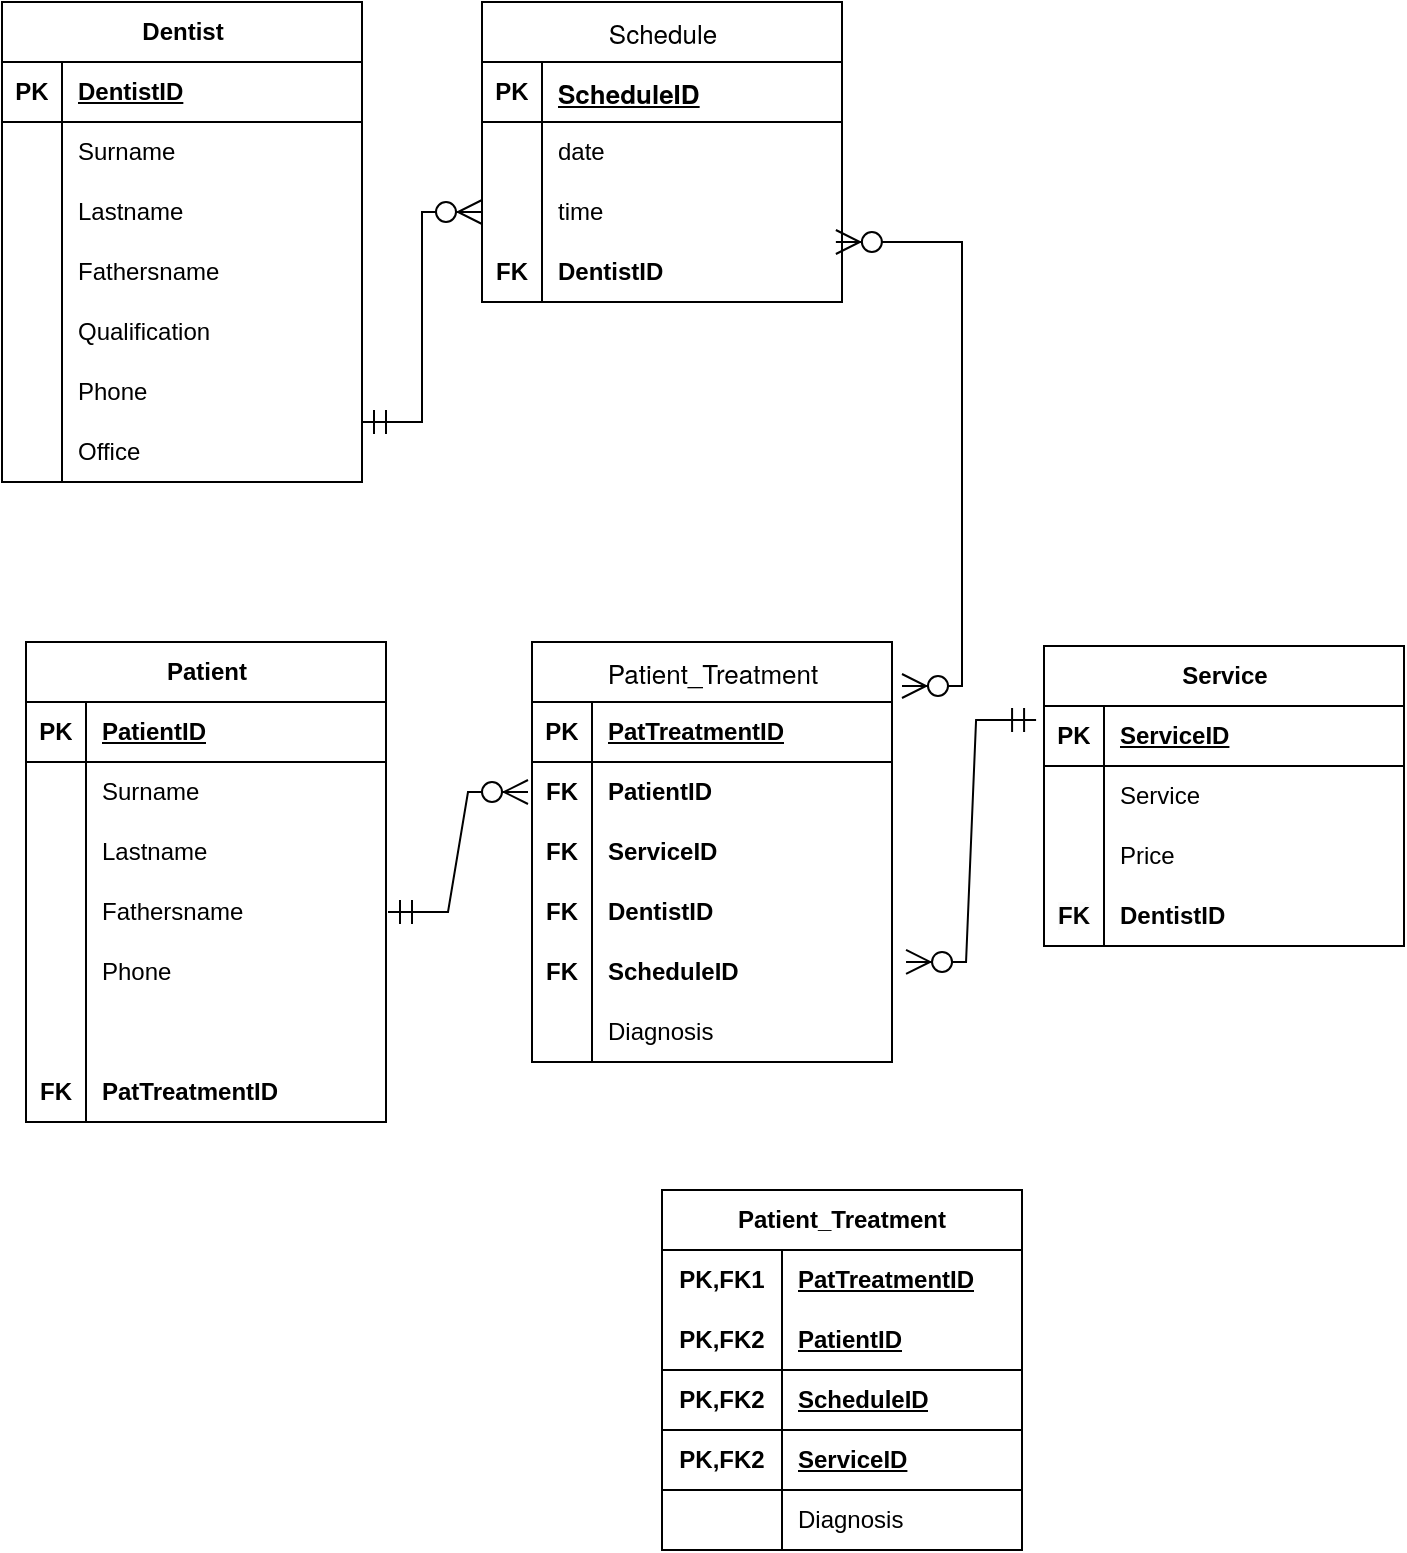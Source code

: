 <mxfile version="22.0.4" type="github">
  <diagram name="Страница — 1" id="Ebe-Ahr33CRT_PgTMFy0">
    <mxGraphModel dx="693" dy="837" grid="1" gridSize="10" guides="1" tooltips="1" connect="1" arrows="1" fold="1" page="1" pageScale="1" pageWidth="827" pageHeight="1169" math="0" shadow="0">
      <root>
        <mxCell id="0" />
        <mxCell id="1" parent="0" />
        <mxCell id="jtvcUQ_HXfBzTK0CQFtb-1" value="Dentist" style="shape=table;startSize=30;container=1;collapsible=1;childLayout=tableLayout;fixedRows=1;rowLines=0;fontStyle=1;align=center;resizeLast=1;html=1;" vertex="1" parent="1">
          <mxGeometry x="50" y="40" width="180" height="240" as="geometry" />
        </mxCell>
        <mxCell id="jtvcUQ_HXfBzTK0CQFtb-2" value="" style="shape=tableRow;horizontal=0;startSize=0;swimlaneHead=0;swimlaneBody=0;fillColor=none;collapsible=0;dropTarget=0;points=[[0,0.5],[1,0.5]];portConstraint=eastwest;top=0;left=0;right=0;bottom=1;" vertex="1" parent="jtvcUQ_HXfBzTK0CQFtb-1">
          <mxGeometry y="30" width="180" height="30" as="geometry" />
        </mxCell>
        <mxCell id="jtvcUQ_HXfBzTK0CQFtb-3" value="PK" style="shape=partialRectangle;connectable=0;fillColor=none;top=0;left=0;bottom=0;right=0;fontStyle=1;overflow=hidden;whiteSpace=wrap;html=1;" vertex="1" parent="jtvcUQ_HXfBzTK0CQFtb-2">
          <mxGeometry width="30" height="30" as="geometry">
            <mxRectangle width="30" height="30" as="alternateBounds" />
          </mxGeometry>
        </mxCell>
        <mxCell id="jtvcUQ_HXfBzTK0CQFtb-4" value="DentistID" style="shape=partialRectangle;connectable=0;fillColor=none;top=0;left=0;bottom=0;right=0;align=left;spacingLeft=6;fontStyle=5;overflow=hidden;whiteSpace=wrap;html=1;" vertex="1" parent="jtvcUQ_HXfBzTK0CQFtb-2">
          <mxGeometry x="30" width="150" height="30" as="geometry">
            <mxRectangle width="150" height="30" as="alternateBounds" />
          </mxGeometry>
        </mxCell>
        <mxCell id="jtvcUQ_HXfBzTK0CQFtb-5" value="" style="shape=tableRow;horizontal=0;startSize=0;swimlaneHead=0;swimlaneBody=0;fillColor=none;collapsible=0;dropTarget=0;points=[[0,0.5],[1,0.5]];portConstraint=eastwest;top=0;left=0;right=0;bottom=0;" vertex="1" parent="jtvcUQ_HXfBzTK0CQFtb-1">
          <mxGeometry y="60" width="180" height="30" as="geometry" />
        </mxCell>
        <mxCell id="jtvcUQ_HXfBzTK0CQFtb-6" value="" style="shape=partialRectangle;connectable=0;fillColor=none;top=0;left=0;bottom=0;right=0;editable=1;overflow=hidden;whiteSpace=wrap;html=1;" vertex="1" parent="jtvcUQ_HXfBzTK0CQFtb-5">
          <mxGeometry width="30" height="30" as="geometry">
            <mxRectangle width="30" height="30" as="alternateBounds" />
          </mxGeometry>
        </mxCell>
        <mxCell id="jtvcUQ_HXfBzTK0CQFtb-7" value="Surname" style="shape=partialRectangle;connectable=0;fillColor=none;top=0;left=0;bottom=0;right=0;align=left;spacingLeft=6;overflow=hidden;whiteSpace=wrap;html=1;" vertex="1" parent="jtvcUQ_HXfBzTK0CQFtb-5">
          <mxGeometry x="30" width="150" height="30" as="geometry">
            <mxRectangle width="150" height="30" as="alternateBounds" />
          </mxGeometry>
        </mxCell>
        <mxCell id="jtvcUQ_HXfBzTK0CQFtb-8" value="" style="shape=tableRow;horizontal=0;startSize=0;swimlaneHead=0;swimlaneBody=0;fillColor=none;collapsible=0;dropTarget=0;points=[[0,0.5],[1,0.5]];portConstraint=eastwest;top=0;left=0;right=0;bottom=0;" vertex="1" parent="jtvcUQ_HXfBzTK0CQFtb-1">
          <mxGeometry y="90" width="180" height="30" as="geometry" />
        </mxCell>
        <mxCell id="jtvcUQ_HXfBzTK0CQFtb-9" value="" style="shape=partialRectangle;connectable=0;fillColor=none;top=0;left=0;bottom=0;right=0;editable=1;overflow=hidden;whiteSpace=wrap;html=1;" vertex="1" parent="jtvcUQ_HXfBzTK0CQFtb-8">
          <mxGeometry width="30" height="30" as="geometry">
            <mxRectangle width="30" height="30" as="alternateBounds" />
          </mxGeometry>
        </mxCell>
        <mxCell id="jtvcUQ_HXfBzTK0CQFtb-10" value="Lastname" style="shape=partialRectangle;connectable=0;fillColor=none;top=0;left=0;bottom=0;right=0;align=left;spacingLeft=6;overflow=hidden;whiteSpace=wrap;html=1;" vertex="1" parent="jtvcUQ_HXfBzTK0CQFtb-8">
          <mxGeometry x="30" width="150" height="30" as="geometry">
            <mxRectangle width="150" height="30" as="alternateBounds" />
          </mxGeometry>
        </mxCell>
        <mxCell id="jtvcUQ_HXfBzTK0CQFtb-11" value="" style="shape=tableRow;horizontal=0;startSize=0;swimlaneHead=0;swimlaneBody=0;fillColor=none;collapsible=0;dropTarget=0;points=[[0,0.5],[1,0.5]];portConstraint=eastwest;top=0;left=0;right=0;bottom=0;" vertex="1" parent="jtvcUQ_HXfBzTK0CQFtb-1">
          <mxGeometry y="120" width="180" height="30" as="geometry" />
        </mxCell>
        <mxCell id="jtvcUQ_HXfBzTK0CQFtb-12" value="" style="shape=partialRectangle;connectable=0;fillColor=none;top=0;left=0;bottom=0;right=0;editable=1;overflow=hidden;whiteSpace=wrap;html=1;" vertex="1" parent="jtvcUQ_HXfBzTK0CQFtb-11">
          <mxGeometry width="30" height="30" as="geometry">
            <mxRectangle width="30" height="30" as="alternateBounds" />
          </mxGeometry>
        </mxCell>
        <mxCell id="jtvcUQ_HXfBzTK0CQFtb-13" value="Fathersname" style="shape=partialRectangle;connectable=0;fillColor=none;top=0;left=0;bottom=0;right=0;align=left;spacingLeft=6;overflow=hidden;whiteSpace=wrap;html=1;" vertex="1" parent="jtvcUQ_HXfBzTK0CQFtb-11">
          <mxGeometry x="30" width="150" height="30" as="geometry">
            <mxRectangle width="150" height="30" as="alternateBounds" />
          </mxGeometry>
        </mxCell>
        <mxCell id="jtvcUQ_HXfBzTK0CQFtb-14" value="" style="shape=tableRow;horizontal=0;startSize=0;swimlaneHead=0;swimlaneBody=0;fillColor=none;collapsible=0;dropTarget=0;points=[[0,0.5],[1,0.5]];portConstraint=eastwest;top=0;left=0;right=0;bottom=0;" vertex="1" parent="jtvcUQ_HXfBzTK0CQFtb-1">
          <mxGeometry y="150" width="180" height="30" as="geometry" />
        </mxCell>
        <mxCell id="jtvcUQ_HXfBzTK0CQFtb-15" value="" style="shape=partialRectangle;connectable=0;fillColor=none;top=0;left=0;bottom=0;right=0;editable=1;overflow=hidden;whiteSpace=wrap;html=1;" vertex="1" parent="jtvcUQ_HXfBzTK0CQFtb-14">
          <mxGeometry width="30" height="30" as="geometry">
            <mxRectangle width="30" height="30" as="alternateBounds" />
          </mxGeometry>
        </mxCell>
        <mxCell id="jtvcUQ_HXfBzTK0CQFtb-16" value="Qualification" style="shape=partialRectangle;connectable=0;fillColor=none;top=0;left=0;bottom=0;right=0;align=left;spacingLeft=6;overflow=hidden;whiteSpace=wrap;html=1;" vertex="1" parent="jtvcUQ_HXfBzTK0CQFtb-14">
          <mxGeometry x="30" width="150" height="30" as="geometry">
            <mxRectangle width="150" height="30" as="alternateBounds" />
          </mxGeometry>
        </mxCell>
        <mxCell id="jtvcUQ_HXfBzTK0CQFtb-33" value="" style="shape=tableRow;horizontal=0;startSize=0;swimlaneHead=0;swimlaneBody=0;fillColor=none;collapsible=0;dropTarget=0;points=[[0,0.5],[1,0.5]];portConstraint=eastwest;top=0;left=0;right=0;bottom=0;" vertex="1" parent="jtvcUQ_HXfBzTK0CQFtb-1">
          <mxGeometry y="180" width="180" height="30" as="geometry" />
        </mxCell>
        <mxCell id="jtvcUQ_HXfBzTK0CQFtb-34" value="" style="shape=partialRectangle;connectable=0;fillColor=none;top=0;left=0;bottom=0;right=0;editable=1;overflow=hidden;whiteSpace=wrap;html=1;" vertex="1" parent="jtvcUQ_HXfBzTK0CQFtb-33">
          <mxGeometry width="30" height="30" as="geometry">
            <mxRectangle width="30" height="30" as="alternateBounds" />
          </mxGeometry>
        </mxCell>
        <mxCell id="jtvcUQ_HXfBzTK0CQFtb-35" value="Phone" style="shape=partialRectangle;connectable=0;fillColor=none;top=0;left=0;bottom=0;right=0;align=left;spacingLeft=6;overflow=hidden;whiteSpace=wrap;html=1;" vertex="1" parent="jtvcUQ_HXfBzTK0CQFtb-33">
          <mxGeometry x="30" width="150" height="30" as="geometry">
            <mxRectangle width="150" height="30" as="alternateBounds" />
          </mxGeometry>
        </mxCell>
        <mxCell id="jtvcUQ_HXfBzTK0CQFtb-49" value="" style="shape=tableRow;horizontal=0;startSize=0;swimlaneHead=0;swimlaneBody=0;fillColor=none;collapsible=0;dropTarget=0;points=[[0,0.5],[1,0.5]];portConstraint=eastwest;top=0;left=0;right=0;bottom=0;" vertex="1" parent="jtvcUQ_HXfBzTK0CQFtb-1">
          <mxGeometry y="210" width="180" height="30" as="geometry" />
        </mxCell>
        <mxCell id="jtvcUQ_HXfBzTK0CQFtb-50" value="" style="shape=partialRectangle;connectable=0;fillColor=none;top=0;left=0;bottom=0;right=0;editable=1;overflow=hidden;whiteSpace=wrap;html=1;" vertex="1" parent="jtvcUQ_HXfBzTK0CQFtb-49">
          <mxGeometry width="30" height="30" as="geometry">
            <mxRectangle width="30" height="30" as="alternateBounds" />
          </mxGeometry>
        </mxCell>
        <mxCell id="jtvcUQ_HXfBzTK0CQFtb-51" value="Office" style="shape=partialRectangle;connectable=0;fillColor=none;top=0;left=0;bottom=0;right=0;align=left;spacingLeft=6;overflow=hidden;whiteSpace=wrap;html=1;" vertex="1" parent="jtvcUQ_HXfBzTK0CQFtb-49">
          <mxGeometry x="30" width="150" height="30" as="geometry">
            <mxRectangle width="150" height="30" as="alternateBounds" />
          </mxGeometry>
        </mxCell>
        <mxCell id="jtvcUQ_HXfBzTK0CQFtb-52" value="Patient" style="shape=table;startSize=30;container=1;collapsible=1;childLayout=tableLayout;fixedRows=1;rowLines=0;fontStyle=1;align=center;resizeLast=1;html=1;" vertex="1" parent="1">
          <mxGeometry x="62" y="360" width="180" height="240" as="geometry" />
        </mxCell>
        <mxCell id="jtvcUQ_HXfBzTK0CQFtb-53" value="" style="shape=tableRow;horizontal=0;startSize=0;swimlaneHead=0;swimlaneBody=0;fillColor=none;collapsible=0;dropTarget=0;points=[[0,0.5],[1,0.5]];portConstraint=eastwest;top=0;left=0;right=0;bottom=1;" vertex="1" parent="jtvcUQ_HXfBzTK0CQFtb-52">
          <mxGeometry y="30" width="180" height="30" as="geometry" />
        </mxCell>
        <mxCell id="jtvcUQ_HXfBzTK0CQFtb-54" value="PK" style="shape=partialRectangle;connectable=0;fillColor=none;top=0;left=0;bottom=0;right=0;fontStyle=1;overflow=hidden;whiteSpace=wrap;html=1;" vertex="1" parent="jtvcUQ_HXfBzTK0CQFtb-53">
          <mxGeometry width="30" height="30" as="geometry">
            <mxRectangle width="30" height="30" as="alternateBounds" />
          </mxGeometry>
        </mxCell>
        <mxCell id="jtvcUQ_HXfBzTK0CQFtb-55" value="PatientID" style="shape=partialRectangle;connectable=0;fillColor=none;top=0;left=0;bottom=0;right=0;align=left;spacingLeft=6;fontStyle=5;overflow=hidden;whiteSpace=wrap;html=1;" vertex="1" parent="jtvcUQ_HXfBzTK0CQFtb-53">
          <mxGeometry x="30" width="150" height="30" as="geometry">
            <mxRectangle width="150" height="30" as="alternateBounds" />
          </mxGeometry>
        </mxCell>
        <mxCell id="jtvcUQ_HXfBzTK0CQFtb-56" value="" style="shape=tableRow;horizontal=0;startSize=0;swimlaneHead=0;swimlaneBody=0;fillColor=none;collapsible=0;dropTarget=0;points=[[0,0.5],[1,0.5]];portConstraint=eastwest;top=0;left=0;right=0;bottom=0;" vertex="1" parent="jtvcUQ_HXfBzTK0CQFtb-52">
          <mxGeometry y="60" width="180" height="30" as="geometry" />
        </mxCell>
        <mxCell id="jtvcUQ_HXfBzTK0CQFtb-57" value="" style="shape=partialRectangle;connectable=0;fillColor=none;top=0;left=0;bottom=0;right=0;editable=1;overflow=hidden;whiteSpace=wrap;html=1;" vertex="1" parent="jtvcUQ_HXfBzTK0CQFtb-56">
          <mxGeometry width="30" height="30" as="geometry">
            <mxRectangle width="30" height="30" as="alternateBounds" />
          </mxGeometry>
        </mxCell>
        <mxCell id="jtvcUQ_HXfBzTK0CQFtb-58" value="Surname" style="shape=partialRectangle;connectable=0;fillColor=none;top=0;left=0;bottom=0;right=0;align=left;spacingLeft=6;overflow=hidden;whiteSpace=wrap;html=1;" vertex="1" parent="jtvcUQ_HXfBzTK0CQFtb-56">
          <mxGeometry x="30" width="150" height="30" as="geometry">
            <mxRectangle width="150" height="30" as="alternateBounds" />
          </mxGeometry>
        </mxCell>
        <mxCell id="jtvcUQ_HXfBzTK0CQFtb-59" value="" style="shape=tableRow;horizontal=0;startSize=0;swimlaneHead=0;swimlaneBody=0;fillColor=none;collapsible=0;dropTarget=0;points=[[0,0.5],[1,0.5]];portConstraint=eastwest;top=0;left=0;right=0;bottom=0;" vertex="1" parent="jtvcUQ_HXfBzTK0CQFtb-52">
          <mxGeometry y="90" width="180" height="30" as="geometry" />
        </mxCell>
        <mxCell id="jtvcUQ_HXfBzTK0CQFtb-60" value="" style="shape=partialRectangle;connectable=0;fillColor=none;top=0;left=0;bottom=0;right=0;editable=1;overflow=hidden;whiteSpace=wrap;html=1;" vertex="1" parent="jtvcUQ_HXfBzTK0CQFtb-59">
          <mxGeometry width="30" height="30" as="geometry">
            <mxRectangle width="30" height="30" as="alternateBounds" />
          </mxGeometry>
        </mxCell>
        <mxCell id="jtvcUQ_HXfBzTK0CQFtb-61" value="Lastname" style="shape=partialRectangle;connectable=0;fillColor=none;top=0;left=0;bottom=0;right=0;align=left;spacingLeft=6;overflow=hidden;whiteSpace=wrap;html=1;" vertex="1" parent="jtvcUQ_HXfBzTK0CQFtb-59">
          <mxGeometry x="30" width="150" height="30" as="geometry">
            <mxRectangle width="150" height="30" as="alternateBounds" />
          </mxGeometry>
        </mxCell>
        <mxCell id="jtvcUQ_HXfBzTK0CQFtb-62" value="" style="shape=tableRow;horizontal=0;startSize=0;swimlaneHead=0;swimlaneBody=0;fillColor=none;collapsible=0;dropTarget=0;points=[[0,0.5],[1,0.5]];portConstraint=eastwest;top=0;left=0;right=0;bottom=0;" vertex="1" parent="jtvcUQ_HXfBzTK0CQFtb-52">
          <mxGeometry y="120" width="180" height="30" as="geometry" />
        </mxCell>
        <mxCell id="jtvcUQ_HXfBzTK0CQFtb-63" value="" style="shape=partialRectangle;connectable=0;fillColor=none;top=0;left=0;bottom=0;right=0;editable=1;overflow=hidden;whiteSpace=wrap;html=1;" vertex="1" parent="jtvcUQ_HXfBzTK0CQFtb-62">
          <mxGeometry width="30" height="30" as="geometry">
            <mxRectangle width="30" height="30" as="alternateBounds" />
          </mxGeometry>
        </mxCell>
        <mxCell id="jtvcUQ_HXfBzTK0CQFtb-64" value="Fathersname" style="shape=partialRectangle;connectable=0;fillColor=none;top=0;left=0;bottom=0;right=0;align=left;spacingLeft=6;overflow=hidden;whiteSpace=wrap;html=1;" vertex="1" parent="jtvcUQ_HXfBzTK0CQFtb-62">
          <mxGeometry x="30" width="150" height="30" as="geometry">
            <mxRectangle width="150" height="30" as="alternateBounds" />
          </mxGeometry>
        </mxCell>
        <mxCell id="jtvcUQ_HXfBzTK0CQFtb-66" value="" style="shape=tableRow;horizontal=0;startSize=0;swimlaneHead=0;swimlaneBody=0;fillColor=none;collapsible=0;dropTarget=0;points=[[0,0.5],[1,0.5]];portConstraint=eastwest;top=0;left=0;right=0;bottom=0;" vertex="1" parent="jtvcUQ_HXfBzTK0CQFtb-52">
          <mxGeometry y="150" width="180" height="30" as="geometry" />
        </mxCell>
        <mxCell id="jtvcUQ_HXfBzTK0CQFtb-67" value="" style="shape=partialRectangle;connectable=0;fillColor=none;top=0;left=0;bottom=0;right=0;editable=1;overflow=hidden;whiteSpace=wrap;html=1;" vertex="1" parent="jtvcUQ_HXfBzTK0CQFtb-66">
          <mxGeometry width="30" height="30" as="geometry">
            <mxRectangle width="30" height="30" as="alternateBounds" />
          </mxGeometry>
        </mxCell>
        <mxCell id="jtvcUQ_HXfBzTK0CQFtb-68" value="Phone" style="shape=partialRectangle;connectable=0;fillColor=none;top=0;left=0;bottom=0;right=0;align=left;spacingLeft=6;overflow=hidden;whiteSpace=wrap;html=1;" vertex="1" parent="jtvcUQ_HXfBzTK0CQFtb-66">
          <mxGeometry x="30" width="150" height="30" as="geometry">
            <mxRectangle width="150" height="30" as="alternateBounds" />
          </mxGeometry>
        </mxCell>
        <mxCell id="jtvcUQ_HXfBzTK0CQFtb-69" value="" style="shape=tableRow;horizontal=0;startSize=0;swimlaneHead=0;swimlaneBody=0;fillColor=none;collapsible=0;dropTarget=0;points=[[0,0.5],[1,0.5]];portConstraint=eastwest;top=0;left=0;right=0;bottom=0;" vertex="1" parent="jtvcUQ_HXfBzTK0CQFtb-52">
          <mxGeometry y="180" width="180" height="30" as="geometry" />
        </mxCell>
        <mxCell id="jtvcUQ_HXfBzTK0CQFtb-70" value="" style="shape=partialRectangle;connectable=0;fillColor=none;top=0;left=0;bottom=0;right=0;editable=1;overflow=hidden;whiteSpace=wrap;html=1;fontStyle=1" vertex="1" parent="jtvcUQ_HXfBzTK0CQFtb-69">
          <mxGeometry width="30" height="30" as="geometry">
            <mxRectangle width="30" height="30" as="alternateBounds" />
          </mxGeometry>
        </mxCell>
        <mxCell id="jtvcUQ_HXfBzTK0CQFtb-71" value="" style="shape=partialRectangle;connectable=0;fillColor=none;top=0;left=0;bottom=0;right=0;align=left;spacingLeft=6;overflow=hidden;whiteSpace=wrap;html=1;fontStyle=0" vertex="1" parent="jtvcUQ_HXfBzTK0CQFtb-69">
          <mxGeometry x="30" width="150" height="30" as="geometry">
            <mxRectangle width="150" height="30" as="alternateBounds" />
          </mxGeometry>
        </mxCell>
        <mxCell id="jtvcUQ_HXfBzTK0CQFtb-116" value="" style="shape=tableRow;horizontal=0;startSize=0;swimlaneHead=0;swimlaneBody=0;fillColor=none;collapsible=0;dropTarget=0;points=[[0,0.5],[1,0.5]];portConstraint=eastwest;top=0;left=0;right=0;bottom=0;" vertex="1" parent="jtvcUQ_HXfBzTK0CQFtb-52">
          <mxGeometry y="210" width="180" height="30" as="geometry" />
        </mxCell>
        <mxCell id="jtvcUQ_HXfBzTK0CQFtb-117" value="FK" style="shape=partialRectangle;connectable=0;fillColor=none;top=0;left=0;bottom=0;right=0;editable=1;overflow=hidden;whiteSpace=wrap;html=1;fontStyle=1" vertex="1" parent="jtvcUQ_HXfBzTK0CQFtb-116">
          <mxGeometry width="30" height="30" as="geometry">
            <mxRectangle width="30" height="30" as="alternateBounds" />
          </mxGeometry>
        </mxCell>
        <mxCell id="jtvcUQ_HXfBzTK0CQFtb-118" value="PatTreatmentID" style="shape=partialRectangle;connectable=0;fillColor=none;top=0;left=0;bottom=0;right=0;align=left;spacingLeft=6;overflow=hidden;whiteSpace=wrap;html=1;fontStyle=1" vertex="1" parent="jtvcUQ_HXfBzTK0CQFtb-116">
          <mxGeometry x="30" width="150" height="30" as="geometry">
            <mxRectangle width="150" height="30" as="alternateBounds" />
          </mxGeometry>
        </mxCell>
        <mxCell id="jtvcUQ_HXfBzTK0CQFtb-36" value="&lt;p style=&quot;margin: 0px; font-weight: normal; font-stretch: normal; font-size: 13px; line-height: normal; font-family: &amp;quot;Helvetica Neue&amp;quot;;&quot;&gt;Schedule&lt;/p&gt;" style="shape=table;startSize=30;container=1;collapsible=1;childLayout=tableLayout;fixedRows=1;rowLines=0;fontStyle=1;align=center;resizeLast=1;html=1;" vertex="1" parent="1">
          <mxGeometry x="290" y="40" width="180" height="150" as="geometry" />
        </mxCell>
        <mxCell id="jtvcUQ_HXfBzTK0CQFtb-37" value="" style="shape=tableRow;horizontal=0;startSize=0;swimlaneHead=0;swimlaneBody=0;fillColor=none;collapsible=0;dropTarget=0;points=[[0,0.5],[1,0.5]];portConstraint=eastwest;top=0;left=0;right=0;bottom=1;" vertex="1" parent="jtvcUQ_HXfBzTK0CQFtb-36">
          <mxGeometry y="30" width="180" height="30" as="geometry" />
        </mxCell>
        <mxCell id="jtvcUQ_HXfBzTK0CQFtb-38" value="PK" style="shape=partialRectangle;connectable=0;fillColor=none;top=0;left=0;bottom=0;right=0;fontStyle=1;overflow=hidden;whiteSpace=wrap;html=1;" vertex="1" parent="jtvcUQ_HXfBzTK0CQFtb-37">
          <mxGeometry width="30" height="30" as="geometry">
            <mxRectangle width="30" height="30" as="alternateBounds" />
          </mxGeometry>
        </mxCell>
        <mxCell id="jtvcUQ_HXfBzTK0CQFtb-39" value="&lt;p style=&quot;margin: 0px; font-stretch: normal; font-size: 13px; line-height: normal; font-family: &amp;quot;Helvetica Neue&amp;quot;;&quot;&gt;ScheduleID&lt;/p&gt;" style="shape=partialRectangle;connectable=0;fillColor=none;top=0;left=0;bottom=0;right=0;align=left;spacingLeft=6;fontStyle=5;overflow=hidden;whiteSpace=wrap;html=1;" vertex="1" parent="jtvcUQ_HXfBzTK0CQFtb-37">
          <mxGeometry x="30" width="150" height="30" as="geometry">
            <mxRectangle width="150" height="30" as="alternateBounds" />
          </mxGeometry>
        </mxCell>
        <mxCell id="jtvcUQ_HXfBzTK0CQFtb-40" value="" style="shape=tableRow;horizontal=0;startSize=0;swimlaneHead=0;swimlaneBody=0;fillColor=none;collapsible=0;dropTarget=0;points=[[0,0.5],[1,0.5]];portConstraint=eastwest;top=0;left=0;right=0;bottom=0;" vertex="1" parent="jtvcUQ_HXfBzTK0CQFtb-36">
          <mxGeometry y="60" width="180" height="30" as="geometry" />
        </mxCell>
        <mxCell id="jtvcUQ_HXfBzTK0CQFtb-41" value="" style="shape=partialRectangle;connectable=0;fillColor=none;top=0;left=0;bottom=0;right=0;editable=1;overflow=hidden;whiteSpace=wrap;html=1;" vertex="1" parent="jtvcUQ_HXfBzTK0CQFtb-40">
          <mxGeometry width="30" height="30" as="geometry">
            <mxRectangle width="30" height="30" as="alternateBounds" />
          </mxGeometry>
        </mxCell>
        <mxCell id="jtvcUQ_HXfBzTK0CQFtb-42" value="date" style="shape=partialRectangle;connectable=0;fillColor=none;top=0;left=0;bottom=0;right=0;align=left;spacingLeft=6;overflow=hidden;whiteSpace=wrap;html=1;" vertex="1" parent="jtvcUQ_HXfBzTK0CQFtb-40">
          <mxGeometry x="30" width="150" height="30" as="geometry">
            <mxRectangle width="150" height="30" as="alternateBounds" />
          </mxGeometry>
        </mxCell>
        <mxCell id="jtvcUQ_HXfBzTK0CQFtb-43" value="" style="shape=tableRow;horizontal=0;startSize=0;swimlaneHead=0;swimlaneBody=0;fillColor=none;collapsible=0;dropTarget=0;points=[[0,0.5],[1,0.5]];portConstraint=eastwest;top=0;left=0;right=0;bottom=0;" vertex="1" parent="jtvcUQ_HXfBzTK0CQFtb-36">
          <mxGeometry y="90" width="180" height="30" as="geometry" />
        </mxCell>
        <mxCell id="jtvcUQ_HXfBzTK0CQFtb-44" value="" style="shape=partialRectangle;connectable=0;fillColor=none;top=0;left=0;bottom=0;right=0;editable=1;overflow=hidden;whiteSpace=wrap;html=1;" vertex="1" parent="jtvcUQ_HXfBzTK0CQFtb-43">
          <mxGeometry width="30" height="30" as="geometry">
            <mxRectangle width="30" height="30" as="alternateBounds" />
          </mxGeometry>
        </mxCell>
        <mxCell id="jtvcUQ_HXfBzTK0CQFtb-45" value="time" style="shape=partialRectangle;connectable=0;fillColor=none;top=0;left=0;bottom=0;right=0;align=left;spacingLeft=6;overflow=hidden;whiteSpace=wrap;html=1;" vertex="1" parent="jtvcUQ_HXfBzTK0CQFtb-43">
          <mxGeometry x="30" width="150" height="30" as="geometry">
            <mxRectangle width="150" height="30" as="alternateBounds" />
          </mxGeometry>
        </mxCell>
        <mxCell id="jtvcUQ_HXfBzTK0CQFtb-46" value="" style="shape=tableRow;horizontal=0;startSize=0;swimlaneHead=0;swimlaneBody=0;fillColor=none;collapsible=0;dropTarget=0;points=[[0,0.5],[1,0.5]];portConstraint=eastwest;top=0;left=0;right=0;bottom=0;" vertex="1" parent="jtvcUQ_HXfBzTK0CQFtb-36">
          <mxGeometry y="120" width="180" height="30" as="geometry" />
        </mxCell>
        <mxCell id="jtvcUQ_HXfBzTK0CQFtb-47" value="FK" style="shape=partialRectangle;connectable=0;fillColor=none;top=0;left=0;bottom=0;right=0;editable=1;overflow=hidden;whiteSpace=wrap;html=1;fontStyle=1" vertex="1" parent="jtvcUQ_HXfBzTK0CQFtb-46">
          <mxGeometry width="30" height="30" as="geometry">
            <mxRectangle width="30" height="30" as="alternateBounds" />
          </mxGeometry>
        </mxCell>
        <mxCell id="jtvcUQ_HXfBzTK0CQFtb-48" value="DentistID" style="shape=partialRectangle;connectable=0;fillColor=none;top=0;left=0;bottom=0;right=0;align=left;spacingLeft=6;overflow=hidden;whiteSpace=wrap;html=1;fontStyle=1" vertex="1" parent="jtvcUQ_HXfBzTK0CQFtb-46">
          <mxGeometry x="30" width="150" height="30" as="geometry">
            <mxRectangle width="150" height="30" as="alternateBounds" />
          </mxGeometry>
        </mxCell>
        <mxCell id="jtvcUQ_HXfBzTK0CQFtb-81" value="&lt;p style=&quot;margin: 0px; font-weight: normal; font-stretch: normal; font-size: 13px; line-height: normal; font-family: &amp;quot;Helvetica Neue&amp;quot;;&quot;&gt;Patient_Treatment&lt;/p&gt;" style="shape=table;startSize=30;container=1;collapsible=1;childLayout=tableLayout;fixedRows=1;rowLines=0;fontStyle=1;align=center;resizeLast=1;html=1;" vertex="1" parent="1">
          <mxGeometry x="315" y="360" width="180" height="210" as="geometry" />
        </mxCell>
        <mxCell id="jtvcUQ_HXfBzTK0CQFtb-82" value="" style="shape=tableRow;horizontal=0;startSize=0;swimlaneHead=0;swimlaneBody=0;fillColor=none;collapsible=0;dropTarget=0;points=[[0,0.5],[1,0.5]];portConstraint=eastwest;top=0;left=0;right=0;bottom=1;" vertex="1" parent="jtvcUQ_HXfBzTK0CQFtb-81">
          <mxGeometry y="30" width="180" height="30" as="geometry" />
        </mxCell>
        <mxCell id="jtvcUQ_HXfBzTK0CQFtb-83" value="PK" style="shape=partialRectangle;connectable=0;fillColor=none;top=0;left=0;bottom=0;right=0;fontStyle=1;overflow=hidden;whiteSpace=wrap;html=1;" vertex="1" parent="jtvcUQ_HXfBzTK0CQFtb-82">
          <mxGeometry width="30" height="30" as="geometry">
            <mxRectangle width="30" height="30" as="alternateBounds" />
          </mxGeometry>
        </mxCell>
        <mxCell id="jtvcUQ_HXfBzTK0CQFtb-84" value="PatTreatmentID" style="shape=partialRectangle;connectable=0;fillColor=none;top=0;left=0;bottom=0;right=0;align=left;spacingLeft=6;fontStyle=5;overflow=hidden;whiteSpace=wrap;html=1;" vertex="1" parent="jtvcUQ_HXfBzTK0CQFtb-82">
          <mxGeometry x="30" width="150" height="30" as="geometry">
            <mxRectangle width="150" height="30" as="alternateBounds" />
          </mxGeometry>
        </mxCell>
        <mxCell id="jtvcUQ_HXfBzTK0CQFtb-85" value="" style="shape=tableRow;horizontal=0;startSize=0;swimlaneHead=0;swimlaneBody=0;fillColor=none;collapsible=0;dropTarget=0;points=[[0,0.5],[1,0.5]];portConstraint=eastwest;top=0;left=0;right=0;bottom=0;" vertex="1" parent="jtvcUQ_HXfBzTK0CQFtb-81">
          <mxGeometry y="60" width="180" height="30" as="geometry" />
        </mxCell>
        <mxCell id="jtvcUQ_HXfBzTK0CQFtb-86" value="FK" style="shape=partialRectangle;connectable=0;fillColor=none;top=0;left=0;bottom=0;right=0;editable=1;overflow=hidden;whiteSpace=wrap;html=1;fontStyle=1" vertex="1" parent="jtvcUQ_HXfBzTK0CQFtb-85">
          <mxGeometry width="30" height="30" as="geometry">
            <mxRectangle width="30" height="30" as="alternateBounds" />
          </mxGeometry>
        </mxCell>
        <mxCell id="jtvcUQ_HXfBzTK0CQFtb-87" value="PatientID" style="shape=partialRectangle;connectable=0;fillColor=none;top=0;left=0;bottom=0;right=0;align=left;spacingLeft=6;overflow=hidden;whiteSpace=wrap;html=1;fontStyle=1" vertex="1" parent="jtvcUQ_HXfBzTK0CQFtb-85">
          <mxGeometry x="30" width="150" height="30" as="geometry">
            <mxRectangle width="150" height="30" as="alternateBounds" />
          </mxGeometry>
        </mxCell>
        <mxCell id="jtvcUQ_HXfBzTK0CQFtb-88" value="" style="shape=tableRow;horizontal=0;startSize=0;swimlaneHead=0;swimlaneBody=0;fillColor=none;collapsible=0;dropTarget=0;points=[[0,0.5],[1,0.5]];portConstraint=eastwest;top=0;left=0;right=0;bottom=0;" vertex="1" parent="jtvcUQ_HXfBzTK0CQFtb-81">
          <mxGeometry y="90" width="180" height="30" as="geometry" />
        </mxCell>
        <mxCell id="jtvcUQ_HXfBzTK0CQFtb-89" value="FK" style="shape=partialRectangle;connectable=0;fillColor=none;top=0;left=0;bottom=0;right=0;editable=1;overflow=hidden;whiteSpace=wrap;html=1;fontStyle=1" vertex="1" parent="jtvcUQ_HXfBzTK0CQFtb-88">
          <mxGeometry width="30" height="30" as="geometry">
            <mxRectangle width="30" height="30" as="alternateBounds" />
          </mxGeometry>
        </mxCell>
        <mxCell id="jtvcUQ_HXfBzTK0CQFtb-90" value="ServiceID" style="shape=partialRectangle;connectable=0;fillColor=none;top=0;left=0;bottom=0;right=0;align=left;spacingLeft=6;overflow=hidden;whiteSpace=wrap;html=1;fontStyle=1" vertex="1" parent="jtvcUQ_HXfBzTK0CQFtb-88">
          <mxGeometry x="30" width="150" height="30" as="geometry">
            <mxRectangle width="150" height="30" as="alternateBounds" />
          </mxGeometry>
        </mxCell>
        <mxCell id="jtvcUQ_HXfBzTK0CQFtb-91" value="" style="shape=tableRow;horizontal=0;startSize=0;swimlaneHead=0;swimlaneBody=0;fillColor=none;collapsible=0;dropTarget=0;points=[[0,0.5],[1,0.5]];portConstraint=eastwest;top=0;left=0;right=0;bottom=0;" vertex="1" parent="jtvcUQ_HXfBzTK0CQFtb-81">
          <mxGeometry y="120" width="180" height="30" as="geometry" />
        </mxCell>
        <mxCell id="jtvcUQ_HXfBzTK0CQFtb-92" value="FK" style="shape=partialRectangle;connectable=0;fillColor=none;top=0;left=0;bottom=0;right=0;editable=1;overflow=hidden;whiteSpace=wrap;html=1;fontStyle=1" vertex="1" parent="jtvcUQ_HXfBzTK0CQFtb-91">
          <mxGeometry width="30" height="30" as="geometry">
            <mxRectangle width="30" height="30" as="alternateBounds" />
          </mxGeometry>
        </mxCell>
        <mxCell id="jtvcUQ_HXfBzTK0CQFtb-93" value="DentistID" style="shape=partialRectangle;connectable=0;fillColor=none;top=0;left=0;bottom=0;right=0;align=left;spacingLeft=6;overflow=hidden;whiteSpace=wrap;html=1;fontStyle=1" vertex="1" parent="jtvcUQ_HXfBzTK0CQFtb-91">
          <mxGeometry x="30" width="150" height="30" as="geometry">
            <mxRectangle width="150" height="30" as="alternateBounds" />
          </mxGeometry>
        </mxCell>
        <mxCell id="jtvcUQ_HXfBzTK0CQFtb-94" value="" style="shape=tableRow;horizontal=0;startSize=0;swimlaneHead=0;swimlaneBody=0;fillColor=none;collapsible=0;dropTarget=0;points=[[0,0.5],[1,0.5]];portConstraint=eastwest;top=0;left=0;right=0;bottom=0;" vertex="1" parent="jtvcUQ_HXfBzTK0CQFtb-81">
          <mxGeometry y="150" width="180" height="30" as="geometry" />
        </mxCell>
        <mxCell id="jtvcUQ_HXfBzTK0CQFtb-95" value="FK" style="shape=partialRectangle;connectable=0;fillColor=none;top=0;left=0;bottom=0;right=0;editable=1;overflow=hidden;whiteSpace=wrap;html=1;fontStyle=1" vertex="1" parent="jtvcUQ_HXfBzTK0CQFtb-94">
          <mxGeometry width="30" height="30" as="geometry">
            <mxRectangle width="30" height="30" as="alternateBounds" />
          </mxGeometry>
        </mxCell>
        <mxCell id="jtvcUQ_HXfBzTK0CQFtb-96" value="ScheduleID" style="shape=partialRectangle;connectable=0;fillColor=none;top=0;left=0;bottom=0;right=0;align=left;spacingLeft=6;overflow=hidden;whiteSpace=wrap;html=1;fontStyle=1" vertex="1" parent="jtvcUQ_HXfBzTK0CQFtb-94">
          <mxGeometry x="30" width="150" height="30" as="geometry">
            <mxRectangle width="150" height="30" as="alternateBounds" />
          </mxGeometry>
        </mxCell>
        <mxCell id="jtvcUQ_HXfBzTK0CQFtb-97" value="" style="shape=tableRow;horizontal=0;startSize=0;swimlaneHead=0;swimlaneBody=0;fillColor=none;collapsible=0;dropTarget=0;points=[[0,0.5],[1,0.5]];portConstraint=eastwest;top=0;left=0;right=0;bottom=0;" vertex="1" parent="jtvcUQ_HXfBzTK0CQFtb-81">
          <mxGeometry y="180" width="180" height="30" as="geometry" />
        </mxCell>
        <mxCell id="jtvcUQ_HXfBzTK0CQFtb-98" value="" style="shape=partialRectangle;connectable=0;fillColor=none;top=0;left=0;bottom=0;right=0;editable=1;overflow=hidden;whiteSpace=wrap;html=1;fontStyle=1" vertex="1" parent="jtvcUQ_HXfBzTK0CQFtb-97">
          <mxGeometry width="30" height="30" as="geometry">
            <mxRectangle width="30" height="30" as="alternateBounds" />
          </mxGeometry>
        </mxCell>
        <mxCell id="jtvcUQ_HXfBzTK0CQFtb-99" value="Diagnosis" style="shape=partialRectangle;connectable=0;fillColor=none;top=0;left=0;bottom=0;right=0;align=left;spacingLeft=6;overflow=hidden;whiteSpace=wrap;html=1;fontStyle=0" vertex="1" parent="jtvcUQ_HXfBzTK0CQFtb-97">
          <mxGeometry x="30" width="150" height="30" as="geometry">
            <mxRectangle width="150" height="30" as="alternateBounds" />
          </mxGeometry>
        </mxCell>
        <mxCell id="jtvcUQ_HXfBzTK0CQFtb-119" value="Patient_Treatment" style="shape=table;startSize=30;container=1;collapsible=1;childLayout=tableLayout;fixedRows=1;rowLines=0;fontStyle=1;align=center;resizeLast=1;html=1;whiteSpace=wrap;" vertex="1" parent="1">
          <mxGeometry x="380" y="634" width="180" height="180" as="geometry" />
        </mxCell>
        <mxCell id="jtvcUQ_HXfBzTK0CQFtb-120" value="" style="shape=tableRow;horizontal=0;startSize=0;swimlaneHead=0;swimlaneBody=0;fillColor=none;collapsible=0;dropTarget=0;points=[[0,0.5],[1,0.5]];portConstraint=eastwest;top=0;left=0;right=0;bottom=0;html=1;" vertex="1" parent="jtvcUQ_HXfBzTK0CQFtb-119">
          <mxGeometry y="30" width="180" height="30" as="geometry" />
        </mxCell>
        <mxCell id="jtvcUQ_HXfBzTK0CQFtb-121" value="PK,FK1" style="shape=partialRectangle;connectable=0;fillColor=none;top=0;left=0;bottom=0;right=0;fontStyle=1;overflow=hidden;html=1;whiteSpace=wrap;" vertex="1" parent="jtvcUQ_HXfBzTK0CQFtb-120">
          <mxGeometry width="60" height="30" as="geometry">
            <mxRectangle width="60" height="30" as="alternateBounds" />
          </mxGeometry>
        </mxCell>
        <mxCell id="jtvcUQ_HXfBzTK0CQFtb-122" value="PatTreatmentID" style="shape=partialRectangle;connectable=0;fillColor=none;top=0;left=0;bottom=0;right=0;align=left;spacingLeft=6;fontStyle=5;overflow=hidden;html=1;whiteSpace=wrap;" vertex="1" parent="jtvcUQ_HXfBzTK0CQFtb-120">
          <mxGeometry x="60" width="120" height="30" as="geometry">
            <mxRectangle width="120" height="30" as="alternateBounds" />
          </mxGeometry>
        </mxCell>
        <mxCell id="jtvcUQ_HXfBzTK0CQFtb-123" value="" style="shape=tableRow;horizontal=0;startSize=0;swimlaneHead=0;swimlaneBody=0;fillColor=none;collapsible=0;dropTarget=0;points=[[0,0.5],[1,0.5]];portConstraint=eastwest;top=0;left=0;right=0;bottom=1;html=1;" vertex="1" parent="jtvcUQ_HXfBzTK0CQFtb-119">
          <mxGeometry y="60" width="180" height="30" as="geometry" />
        </mxCell>
        <mxCell id="jtvcUQ_HXfBzTK0CQFtb-124" value="PK,FK2" style="shape=partialRectangle;connectable=0;fillColor=none;top=0;left=0;bottom=0;right=0;fontStyle=1;overflow=hidden;html=1;whiteSpace=wrap;" vertex="1" parent="jtvcUQ_HXfBzTK0CQFtb-123">
          <mxGeometry width="60" height="30" as="geometry">
            <mxRectangle width="60" height="30" as="alternateBounds" />
          </mxGeometry>
        </mxCell>
        <mxCell id="jtvcUQ_HXfBzTK0CQFtb-125" value="PatientID" style="shape=partialRectangle;connectable=0;fillColor=none;top=0;left=0;bottom=0;right=0;align=left;spacingLeft=6;fontStyle=5;overflow=hidden;html=1;whiteSpace=wrap;" vertex="1" parent="jtvcUQ_HXfBzTK0CQFtb-123">
          <mxGeometry x="60" width="120" height="30" as="geometry">
            <mxRectangle width="120" height="30" as="alternateBounds" />
          </mxGeometry>
        </mxCell>
        <mxCell id="jtvcUQ_HXfBzTK0CQFtb-132" value="" style="shape=tableRow;horizontal=0;startSize=0;swimlaneHead=0;swimlaneBody=0;fillColor=none;collapsible=0;dropTarget=0;points=[[0,0.5],[1,0.5]];portConstraint=eastwest;top=0;left=0;right=0;bottom=1;html=1;" vertex="1" parent="jtvcUQ_HXfBzTK0CQFtb-119">
          <mxGeometry y="90" width="180" height="30" as="geometry" />
        </mxCell>
        <mxCell id="jtvcUQ_HXfBzTK0CQFtb-133" value="PK,FK2" style="shape=partialRectangle;connectable=0;fillColor=none;top=0;left=0;bottom=0;right=0;fontStyle=1;overflow=hidden;html=1;whiteSpace=wrap;" vertex="1" parent="jtvcUQ_HXfBzTK0CQFtb-132">
          <mxGeometry width="60" height="30" as="geometry">
            <mxRectangle width="60" height="30" as="alternateBounds" />
          </mxGeometry>
        </mxCell>
        <mxCell id="jtvcUQ_HXfBzTK0CQFtb-134" value="ScheduleID" style="shape=partialRectangle;connectable=0;fillColor=none;top=0;left=0;bottom=0;right=0;align=left;spacingLeft=6;fontStyle=5;overflow=hidden;html=1;whiteSpace=wrap;" vertex="1" parent="jtvcUQ_HXfBzTK0CQFtb-132">
          <mxGeometry x="60" width="120" height="30" as="geometry">
            <mxRectangle width="120" height="30" as="alternateBounds" />
          </mxGeometry>
        </mxCell>
        <mxCell id="jtvcUQ_HXfBzTK0CQFtb-135" value="" style="shape=tableRow;horizontal=0;startSize=0;swimlaneHead=0;swimlaneBody=0;fillColor=none;collapsible=0;dropTarget=0;points=[[0,0.5],[1,0.5]];portConstraint=eastwest;top=0;left=0;right=0;bottom=1;html=1;" vertex="1" parent="jtvcUQ_HXfBzTK0CQFtb-119">
          <mxGeometry y="120" width="180" height="30" as="geometry" />
        </mxCell>
        <mxCell id="jtvcUQ_HXfBzTK0CQFtb-136" value="PK,FK2" style="shape=partialRectangle;connectable=0;fillColor=none;top=0;left=0;bottom=0;right=0;fontStyle=1;overflow=hidden;html=1;whiteSpace=wrap;" vertex="1" parent="jtvcUQ_HXfBzTK0CQFtb-135">
          <mxGeometry width="60" height="30" as="geometry">
            <mxRectangle width="60" height="30" as="alternateBounds" />
          </mxGeometry>
        </mxCell>
        <mxCell id="jtvcUQ_HXfBzTK0CQFtb-137" value="ServiceID" style="shape=partialRectangle;connectable=0;fillColor=none;top=0;left=0;bottom=0;right=0;align=left;spacingLeft=6;fontStyle=5;overflow=hidden;html=1;whiteSpace=wrap;" vertex="1" parent="jtvcUQ_HXfBzTK0CQFtb-135">
          <mxGeometry x="60" width="120" height="30" as="geometry">
            <mxRectangle width="120" height="30" as="alternateBounds" />
          </mxGeometry>
        </mxCell>
        <mxCell id="jtvcUQ_HXfBzTK0CQFtb-138" value="" style="shape=tableRow;horizontal=0;startSize=0;swimlaneHead=0;swimlaneBody=0;fillColor=none;collapsible=0;dropTarget=0;points=[[0,0.5],[1,0.5]];portConstraint=eastwest;top=0;left=0;right=0;bottom=0;html=1;" vertex="1" parent="jtvcUQ_HXfBzTK0CQFtb-119">
          <mxGeometry y="150" width="180" height="30" as="geometry" />
        </mxCell>
        <mxCell id="jtvcUQ_HXfBzTK0CQFtb-139" value="" style="shape=partialRectangle;connectable=0;fillColor=none;top=0;left=0;bottom=0;right=0;editable=1;overflow=hidden;html=1;whiteSpace=wrap;" vertex="1" parent="jtvcUQ_HXfBzTK0CQFtb-138">
          <mxGeometry width="60" height="30" as="geometry">
            <mxRectangle width="60" height="30" as="alternateBounds" />
          </mxGeometry>
        </mxCell>
        <mxCell id="jtvcUQ_HXfBzTK0CQFtb-140" value="Diagnosis" style="shape=partialRectangle;connectable=0;fillColor=none;top=0;left=0;bottom=0;right=0;align=left;spacingLeft=6;overflow=hidden;html=1;whiteSpace=wrap;" vertex="1" parent="jtvcUQ_HXfBzTK0CQFtb-138">
          <mxGeometry x="60" width="120" height="30" as="geometry">
            <mxRectangle width="120" height="30" as="alternateBounds" />
          </mxGeometry>
        </mxCell>
        <mxCell id="jtvcUQ_HXfBzTK0CQFtb-142" value="" style="edgeStyle=entityRelationEdgeStyle;fontSize=12;html=1;endArrow=ERzeroToMany;startArrow=ERmandOne;rounded=0;endSize=10;startSize=10;entryX=0;entryY=0.5;entryDx=0;entryDy=0;" edge="1" parent="1" target="jtvcUQ_HXfBzTK0CQFtb-43">
          <mxGeometry width="100" height="100" relative="1" as="geometry">
            <mxPoint x="230" y="250" as="sourcePoint" />
            <mxPoint x="330" y="150" as="targetPoint" />
            <Array as="points">
              <mxPoint x="190" y="240" />
            </Array>
          </mxGeometry>
        </mxCell>
        <mxCell id="jtvcUQ_HXfBzTK0CQFtb-143" value="" style="edgeStyle=entityRelationEdgeStyle;fontSize=12;html=1;endArrow=ERzeroToMany;startArrow=ERmandOne;rounded=0;endSize=10;startSize=10;exitX=-0.022;exitY=0.233;exitDx=0;exitDy=0;entryX=1.039;entryY=0.333;entryDx=0;entryDy=0;entryPerimeter=0;exitPerimeter=0;" edge="1" parent="1" source="jtvcUQ_HXfBzTK0CQFtb-104" target="jtvcUQ_HXfBzTK0CQFtb-94">
          <mxGeometry width="100" height="100" relative="1" as="geometry">
            <mxPoint x="350" y="315" as="sourcePoint" />
            <mxPoint x="490" y="310" as="targetPoint" />
            <Array as="points">
              <mxPoint x="310" y="305" />
              <mxPoint x="660" y="380" />
              <mxPoint x="600" y="380" />
              <mxPoint x="570" y="380" />
              <mxPoint x="550" y="260" />
              <mxPoint x="470" y="300" />
            </Array>
          </mxGeometry>
        </mxCell>
        <mxCell id="jtvcUQ_HXfBzTK0CQFtb-144" value="" style="edgeStyle=entityRelationEdgeStyle;fontSize=12;html=1;endArrow=ERzeroToMany;startArrow=ERmandOne;rounded=0;endSize=10;startSize=10;entryX=0;entryY=0.5;entryDx=0;entryDy=0;" edge="1" parent="1">
          <mxGeometry width="100" height="100" relative="1" as="geometry">
            <mxPoint x="243" y="495" as="sourcePoint" />
            <mxPoint x="313" y="435" as="targetPoint" />
            <Array as="points">
              <mxPoint x="203" y="485" />
              <mxPoint x="283" y="535" />
            </Array>
          </mxGeometry>
        </mxCell>
        <mxCell id="jtvcUQ_HXfBzTK0CQFtb-103" value="Service" style="shape=table;startSize=30;container=1;collapsible=1;childLayout=tableLayout;fixedRows=1;rowLines=0;fontStyle=1;align=center;resizeLast=1;html=1;" vertex="1" parent="1">
          <mxGeometry x="571" y="362" width="180" height="150" as="geometry" />
        </mxCell>
        <mxCell id="jtvcUQ_HXfBzTK0CQFtb-104" value="" style="shape=tableRow;horizontal=0;startSize=0;swimlaneHead=0;swimlaneBody=0;fillColor=none;collapsible=0;dropTarget=0;points=[[0,0.5],[1,0.5]];portConstraint=eastwest;top=0;left=0;right=0;bottom=1;" vertex="1" parent="jtvcUQ_HXfBzTK0CQFtb-103">
          <mxGeometry y="30" width="180" height="30" as="geometry" />
        </mxCell>
        <mxCell id="jtvcUQ_HXfBzTK0CQFtb-105" value="PK" style="shape=partialRectangle;connectable=0;fillColor=none;top=0;left=0;bottom=0;right=0;fontStyle=1;overflow=hidden;whiteSpace=wrap;html=1;" vertex="1" parent="jtvcUQ_HXfBzTK0CQFtb-104">
          <mxGeometry width="30" height="30" as="geometry">
            <mxRectangle width="30" height="30" as="alternateBounds" />
          </mxGeometry>
        </mxCell>
        <mxCell id="jtvcUQ_HXfBzTK0CQFtb-106" value="ServiceID" style="shape=partialRectangle;connectable=0;fillColor=none;top=0;left=0;bottom=0;right=0;align=left;spacingLeft=6;fontStyle=5;overflow=hidden;whiteSpace=wrap;html=1;" vertex="1" parent="jtvcUQ_HXfBzTK0CQFtb-104">
          <mxGeometry x="30" width="150" height="30" as="geometry">
            <mxRectangle width="150" height="30" as="alternateBounds" />
          </mxGeometry>
        </mxCell>
        <mxCell id="jtvcUQ_HXfBzTK0CQFtb-107" value="" style="shape=tableRow;horizontal=0;startSize=0;swimlaneHead=0;swimlaneBody=0;fillColor=none;collapsible=0;dropTarget=0;points=[[0,0.5],[1,0.5]];portConstraint=eastwest;top=0;left=0;right=0;bottom=0;" vertex="1" parent="jtvcUQ_HXfBzTK0CQFtb-103">
          <mxGeometry y="60" width="180" height="30" as="geometry" />
        </mxCell>
        <mxCell id="jtvcUQ_HXfBzTK0CQFtb-108" value="" style="shape=partialRectangle;connectable=0;fillColor=none;top=0;left=0;bottom=0;right=0;editable=1;overflow=hidden;whiteSpace=wrap;html=1;" vertex="1" parent="jtvcUQ_HXfBzTK0CQFtb-107">
          <mxGeometry width="30" height="30" as="geometry">
            <mxRectangle width="30" height="30" as="alternateBounds" />
          </mxGeometry>
        </mxCell>
        <mxCell id="jtvcUQ_HXfBzTK0CQFtb-109" value="Service" style="shape=partialRectangle;connectable=0;fillColor=none;top=0;left=0;bottom=0;right=0;align=left;spacingLeft=6;overflow=hidden;whiteSpace=wrap;html=1;" vertex="1" parent="jtvcUQ_HXfBzTK0CQFtb-107">
          <mxGeometry x="30" width="150" height="30" as="geometry">
            <mxRectangle width="150" height="30" as="alternateBounds" />
          </mxGeometry>
        </mxCell>
        <mxCell id="jtvcUQ_HXfBzTK0CQFtb-110" value="" style="shape=tableRow;horizontal=0;startSize=0;swimlaneHead=0;swimlaneBody=0;fillColor=none;collapsible=0;dropTarget=0;points=[[0,0.5],[1,0.5]];portConstraint=eastwest;top=0;left=0;right=0;bottom=0;" vertex="1" parent="jtvcUQ_HXfBzTK0CQFtb-103">
          <mxGeometry y="90" width="180" height="30" as="geometry" />
        </mxCell>
        <mxCell id="jtvcUQ_HXfBzTK0CQFtb-111" value="" style="shape=partialRectangle;connectable=0;fillColor=none;top=0;left=0;bottom=0;right=0;editable=1;overflow=hidden;whiteSpace=wrap;html=1;" vertex="1" parent="jtvcUQ_HXfBzTK0CQFtb-110">
          <mxGeometry width="30" height="30" as="geometry">
            <mxRectangle width="30" height="30" as="alternateBounds" />
          </mxGeometry>
        </mxCell>
        <mxCell id="jtvcUQ_HXfBzTK0CQFtb-112" value="Price" style="shape=partialRectangle;connectable=0;fillColor=none;top=0;left=0;bottom=0;right=0;align=left;spacingLeft=6;overflow=hidden;whiteSpace=wrap;html=1;" vertex="1" parent="jtvcUQ_HXfBzTK0CQFtb-110">
          <mxGeometry x="30" width="150" height="30" as="geometry">
            <mxRectangle width="150" height="30" as="alternateBounds" />
          </mxGeometry>
        </mxCell>
        <mxCell id="jtvcUQ_HXfBzTK0CQFtb-113" value="" style="shape=tableRow;horizontal=0;startSize=0;swimlaneHead=0;swimlaneBody=0;fillColor=none;collapsible=0;dropTarget=0;points=[[0,0.5],[1,0.5]];portConstraint=eastwest;top=0;left=0;right=0;bottom=0;" vertex="1" parent="jtvcUQ_HXfBzTK0CQFtb-103">
          <mxGeometry y="120" width="180" height="30" as="geometry" />
        </mxCell>
        <mxCell id="jtvcUQ_HXfBzTK0CQFtb-114" value="&lt;span style=&quot;caret-color: rgb(0, 0, 0); color: rgb(0, 0, 0); font-family: Helvetica; font-size: 12px; font-style: normal; font-variant-caps: normal; font-weight: bold; letter-spacing: normal; text-align: center; text-indent: 0px; text-transform: none; word-spacing: 0px; -webkit-text-stroke-width: 0px; background-color: rgb(251, 251, 251); text-decoration: none; float: none; display: inline !important;&quot;&gt;FK&lt;/span&gt;" style="shape=partialRectangle;connectable=0;fillColor=none;top=0;left=0;bottom=0;right=0;editable=1;overflow=hidden;whiteSpace=wrap;html=1;" vertex="1" parent="jtvcUQ_HXfBzTK0CQFtb-113">
          <mxGeometry width="30" height="30" as="geometry">
            <mxRectangle width="30" height="30" as="alternateBounds" />
          </mxGeometry>
        </mxCell>
        <mxCell id="jtvcUQ_HXfBzTK0CQFtb-115" value="&lt;b&gt;DentistID&lt;/b&gt;" style="shape=partialRectangle;connectable=0;fillColor=none;top=0;left=0;bottom=0;right=0;align=left;spacingLeft=6;overflow=hidden;whiteSpace=wrap;html=1;" vertex="1" parent="jtvcUQ_HXfBzTK0CQFtb-113">
          <mxGeometry x="30" width="150" height="30" as="geometry">
            <mxRectangle width="150" height="30" as="alternateBounds" />
          </mxGeometry>
        </mxCell>
        <mxCell id="jtvcUQ_HXfBzTK0CQFtb-146" value="" style="edgeStyle=entityRelationEdgeStyle;fontSize=12;html=1;endArrow=ERzeroToMany;endFill=1;startArrow=ERzeroToMany;rounded=0;endSize=10;startSize=10;entryX=0.983;entryY=0;entryDx=0;entryDy=0;entryPerimeter=0;" edge="1" parent="1" target="jtvcUQ_HXfBzTK0CQFtb-46">
          <mxGeometry width="100" height="100" relative="1" as="geometry">
            <mxPoint x="500" y="382" as="sourcePoint" />
            <mxPoint x="560" y="160" as="targetPoint" />
            <Array as="points">
              <mxPoint x="500" y="300" />
              <mxPoint x="510" y="330" />
              <mxPoint x="529" y="230" />
              <mxPoint x="520" y="230" />
              <mxPoint x="510" y="220" />
              <mxPoint x="510" y="230" />
            </Array>
          </mxGeometry>
        </mxCell>
      </root>
    </mxGraphModel>
  </diagram>
</mxfile>
